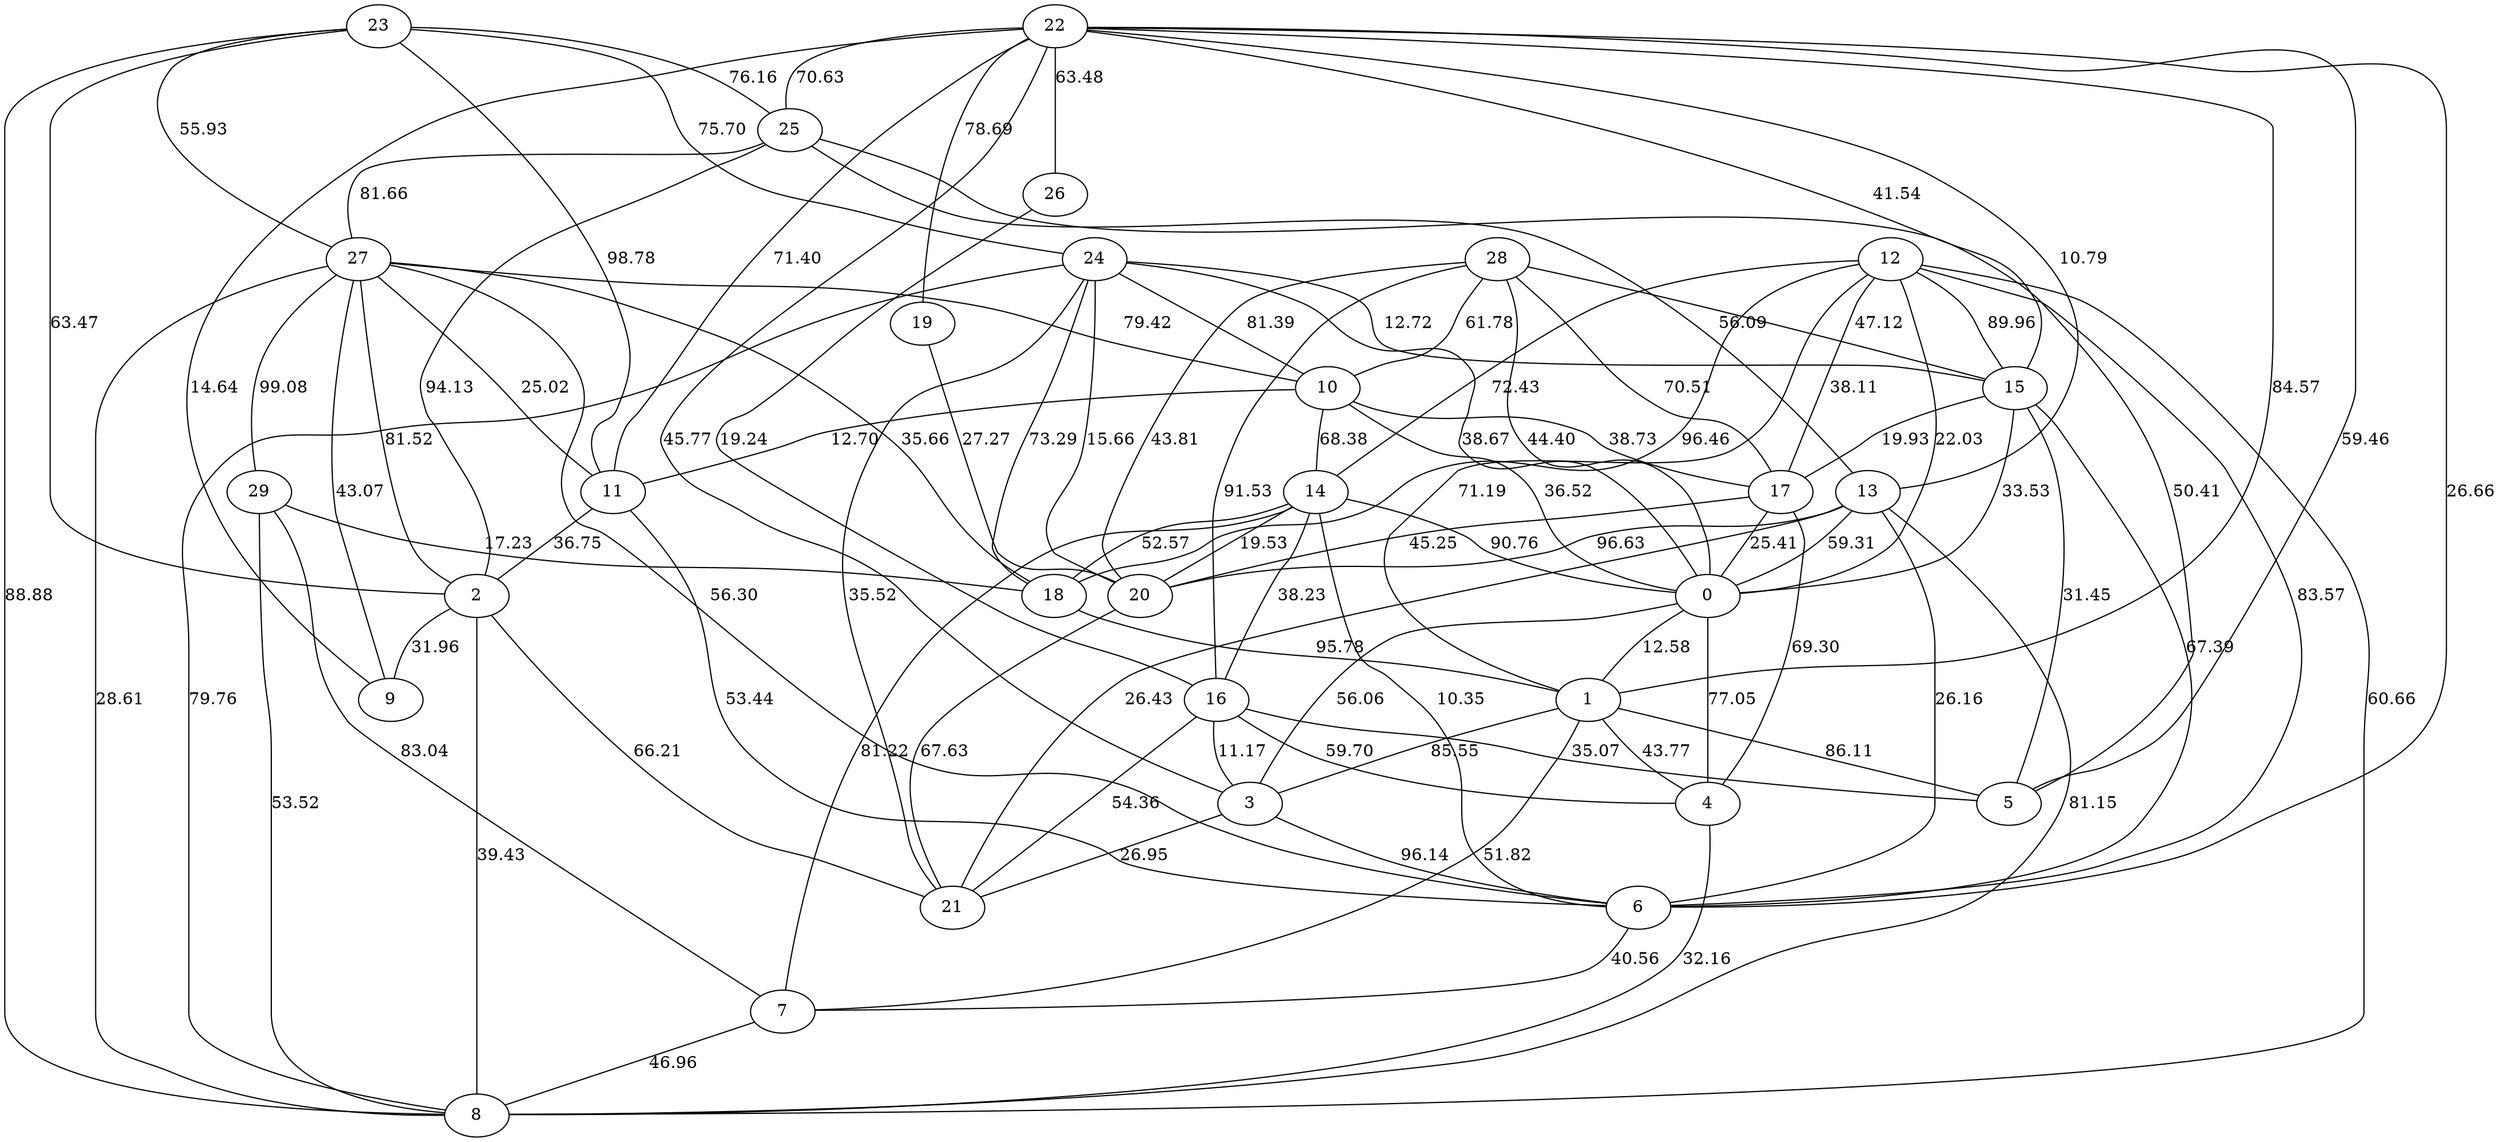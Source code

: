graph G{
22--9 [label=14.64];
22--25 [label=70.63];
22--3 [label=45.77];
22--19 [label=78.69];
22--6 [label=26.66];
22--11 [label=71.40];
22--13 [label=10.79];
22--5 [label=59.46];
22--1 [label=84.57];
22--26 [label=63.48];
22--15 [label=41.54];
23--27 [label=55.93];
23--2 [label=63.47];
23--25 [label=76.16];
23--8 [label=88.88];
23--11 [label=98.78];
23--24 [label=75.70];
24--18 [label=73.29];
24--10 [label=81.39];
24--20 [label=15.66];
24--15 [label=12.72];
24--8 [label=79.76];
24--0 [label=38.67];
24--21 [label=35.52];
25--5 [label=50.41];
25--27 [label=81.66];
25--13 [label=56.09];
25--2 [label=94.13];
26--16 [label=19.24];
27--2 [label=81.52];
27--9 [label=43.07];
27--6 [label=56.30];
27--8 [label=28.61];
27--29 [label=99.08];
27--10 [label=79.42];
27--18 [label=35.66];
27--11 [label=25.02];
28--10 [label=61.78];
28--20 [label=43.81];
28--16 [label=91.53];
28--15 [label=47.12];
28--17 [label=70.51];
28--0 [label=44.40];
29--18 [label=17.23];
29--8 [label=53.52];
29--7 [label=83.04];
10--11 [label=12.70];
10--17 [label=38.73];
10--14 [label=68.38];
10--0 [label=36.52];
11--6 [label=53.44];
11--2 [label=36.75];
12--1 [label=71.19];
12--8 [label=60.66];
12--18 [label=96.46];
12--0 [label=22.03];
12--17 [label=38.11];
12--6 [label=83.57];
12--15 [label=89.96];
12--14 [label=72.43];
13--8 [label=81.15];
13--21 [label=26.43];
13--0 [label=59.31];
13--6 [label=26.16];
13--20 [label=96.63];
14--7 [label=81.22];
14--18 [label=52.57];
14--20 [label=19.53];
14--0 [label=90.76];
14--16 [label=38.23];
14--6 [label=10.35];
15--17 [label=19.93];
15--6 [label=67.39];
15--0 [label=33.53];
15--5 [label=31.45];
16--21 [label=54.36];
16--3 [label=11.17];
16--5 [label=35.07];
16--4 [label=59.70];
17--20 [label=45.25];
17--4 [label=69.30];
17--0 [label=25.41];
18--1 [label=95.78];
19--20 [label=27.27];
0--3 [label=56.06];
0--1 [label=12.58];
0--4 [label=77.05];
1--3 [label=85.55];
1--5 [label=86.11];
1--7 [label=51.82];
1--4 [label=43.77];
2--21 [label=66.21];
2--9 [label=31.96];
2--8 [label=39.43];
3--6 [label=96.14];
3--21 [label=26.95];
4--8 [label=32.16];
6--7 [label=40.56];
7--8 [label=46.96];
20--21 [label=67.63];
}